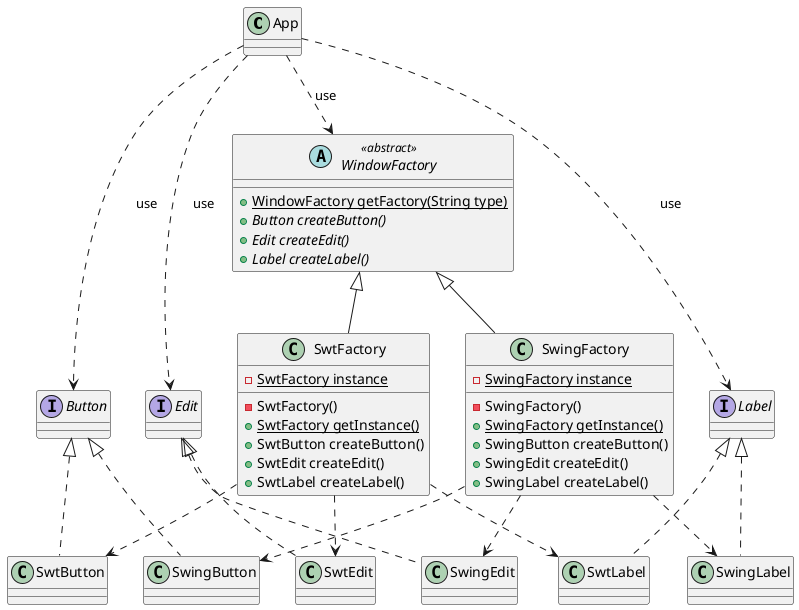 @startuml ex_2_2

class App
abstract class WindowFactory <<abstract>>{
    +{static} WindowFactory getFactory(String type)
    +{abstract} Button createButton()
    +{abstract} Edit createEdit()
    +{abstract} Label createLabel()
}

interface Button
interface Edit
interface Label

class SwingFactory {
    -{static} SwingFactory instance
    - SwingFactory()
    +{static} SwingFactory getInstance()
    + SwingButton createButton()
    + SwingEdit createEdit()
    + SwingLabel createLabel()
}

class SwtFactory {
    -{static} SwtFactory instance
    - SwtFactory()
    +{static} SwtFactory getInstance()
    + SwtButton createButton()
    + SwtEdit createEdit()
    + SwtLabel createLabel()
}

class SwingButton
class SwingEdit
class SwingLabel
class SwtButton
class SwtEdit
class SwtLabel


Button <|.. SwingButton
Button <|.. SwtButton
Edit <|.. SwingEdit
Edit <|.. SwtEdit
Label <|.. SwingLabel
Label <|.. SwtLabel

WindowFactory <|-- SwtFactory
WindowFactory <|-- SwingFactory

App ..> WindowFactory : use
App ..> Button : use
App ..> Edit : use
App ..> Label : use

SwingFactory ..> SwingButton
SwingFactory ..> SwingEdit
SwingFactory ..> SwingLabel

SwtFactory ..> SwtButton
SwtFactory ..> SwtEdit
SwtFactory ..> SwtLabel

@enduml